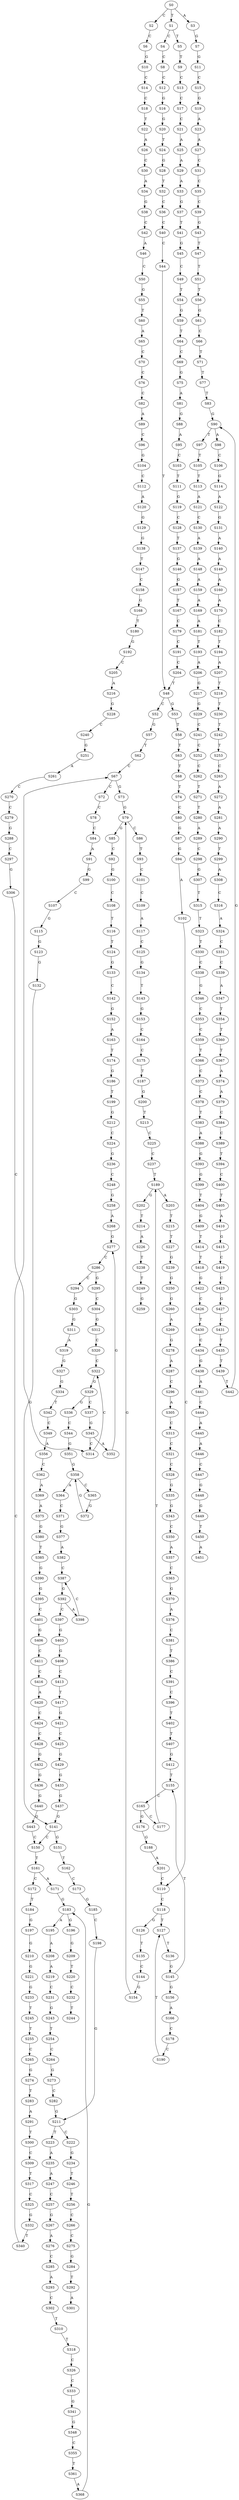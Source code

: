 strict digraph  {
	S0 -> S1 [ label = T ];
	S0 -> S2 [ label = C ];
	S0 -> S3 [ label = A ];
	S1 -> S4 [ label = C ];
	S1 -> S5 [ label = T ];
	S2 -> S6 [ label = C ];
	S3 -> S7 [ label = G ];
	S4 -> S8 [ label = C ];
	S5 -> S9 [ label = T ];
	S6 -> S10 [ label = G ];
	S7 -> S11 [ label = G ];
	S8 -> S12 [ label = C ];
	S9 -> S13 [ label = C ];
	S10 -> S14 [ label = C ];
	S11 -> S15 [ label = C ];
	S12 -> S16 [ label = G ];
	S13 -> S17 [ label = C ];
	S14 -> S18 [ label = C ];
	S15 -> S19 [ label = G ];
	S16 -> S20 [ label = G ];
	S17 -> S21 [ label = C ];
	S18 -> S22 [ label = T ];
	S19 -> S23 [ label = A ];
	S20 -> S24 [ label = T ];
	S21 -> S25 [ label = A ];
	S22 -> S26 [ label = A ];
	S23 -> S27 [ label = A ];
	S24 -> S28 [ label = G ];
	S25 -> S29 [ label = A ];
	S26 -> S30 [ label = C ];
	S27 -> S31 [ label = C ];
	S28 -> S32 [ label = T ];
	S29 -> S33 [ label = A ];
	S30 -> S34 [ label = A ];
	S31 -> S35 [ label = C ];
	S32 -> S36 [ label = C ];
	S33 -> S37 [ label = G ];
	S34 -> S38 [ label = G ];
	S35 -> S39 [ label = C ];
	S36 -> S40 [ label = C ];
	S37 -> S41 [ label = T ];
	S38 -> S42 [ label = C ];
	S39 -> S43 [ label = G ];
	S40 -> S44 [ label = C ];
	S41 -> S45 [ label = G ];
	S42 -> S46 [ label = A ];
	S43 -> S47 [ label = T ];
	S44 -> S48 [ label = T ];
	S45 -> S49 [ label = C ];
	S46 -> S50 [ label = C ];
	S47 -> S51 [ label = T ];
	S48 -> S52 [ label = C ];
	S48 -> S53 [ label = G ];
	S49 -> S54 [ label = T ];
	S50 -> S55 [ label = G ];
	S51 -> S56 [ label = T ];
	S52 -> S57 [ label = G ];
	S53 -> S58 [ label = T ];
	S54 -> S59 [ label = G ];
	S55 -> S60 [ label = T ];
	S56 -> S61 [ label = G ];
	S57 -> S62 [ label = T ];
	S58 -> S63 [ label = T ];
	S59 -> S64 [ label = T ];
	S60 -> S65 [ label = A ];
	S61 -> S66 [ label = C ];
	S62 -> S67 [ label = C ];
	S63 -> S68 [ label = T ];
	S64 -> S69 [ label = C ];
	S65 -> S70 [ label = C ];
	S66 -> S71 [ label = T ];
	S67 -> S72 [ label = C ];
	S67 -> S73 [ label = G ];
	S68 -> S74 [ label = T ];
	S69 -> S75 [ label = G ];
	S70 -> S76 [ label = C ];
	S71 -> S77 [ label = T ];
	S72 -> S78 [ label = C ];
	S73 -> S79 [ label = G ];
	S74 -> S80 [ label = C ];
	S75 -> S81 [ label = A ];
	S76 -> S82 [ label = C ];
	S77 -> S83 [ label = T ];
	S78 -> S84 [ label = C ];
	S79 -> S85 [ label = G ];
	S79 -> S86 [ label = C ];
	S80 -> S87 [ label = G ];
	S81 -> S88 [ label = G ];
	S82 -> S89 [ label = A ];
	S83 -> S90 [ label = G ];
	S84 -> S91 [ label = A ];
	S85 -> S92 [ label = C ];
	S86 -> S93 [ label = T ];
	S87 -> S94 [ label = G ];
	S88 -> S95 [ label = A ];
	S89 -> S96 [ label = C ];
	S90 -> S97 [ label = T ];
	S90 -> S98 [ label = A ];
	S91 -> S99 [ label = G ];
	S92 -> S100 [ label = G ];
	S93 -> S101 [ label = C ];
	S94 -> S102 [ label = A ];
	S95 -> S103 [ label = C ];
	S96 -> S104 [ label = G ];
	S97 -> S105 [ label = T ];
	S98 -> S106 [ label = C ];
	S99 -> S107 [ label = C ];
	S100 -> S108 [ label = C ];
	S101 -> S109 [ label = C ];
	S102 -> S110 [ label = C ];
	S103 -> S111 [ label = T ];
	S104 -> S112 [ label = C ];
	S105 -> S113 [ label = T ];
	S106 -> S114 [ label = G ];
	S107 -> S115 [ label = G ];
	S108 -> S116 [ label = T ];
	S109 -> S117 [ label = A ];
	S110 -> S118 [ label = C ];
	S111 -> S119 [ label = G ];
	S112 -> S120 [ label = A ];
	S113 -> S121 [ label = A ];
	S114 -> S122 [ label = A ];
	S115 -> S123 [ label = G ];
	S116 -> S124 [ label = T ];
	S117 -> S125 [ label = C ];
	S118 -> S126 [ label = G ];
	S118 -> S127 [ label = T ];
	S119 -> S128 [ label = C ];
	S120 -> S129 [ label = G ];
	S121 -> S130 [ label = C ];
	S122 -> S131 [ label = G ];
	S123 -> S132 [ label = G ];
	S124 -> S133 [ label = G ];
	S125 -> S134 [ label = G ];
	S126 -> S135 [ label = T ];
	S127 -> S136 [ label = T ];
	S128 -> S137 [ label = T ];
	S129 -> S138 [ label = G ];
	S130 -> S139 [ label = A ];
	S131 -> S140 [ label = A ];
	S132 -> S141 [ label = G ];
	S133 -> S142 [ label = C ];
	S134 -> S143 [ label = T ];
	S135 -> S144 [ label = C ];
	S136 -> S145 [ label = G ];
	S137 -> S146 [ label = G ];
	S138 -> S147 [ label = T ];
	S139 -> S148 [ label = A ];
	S140 -> S149 [ label = A ];
	S141 -> S150 [ label = C ];
	S141 -> S151 [ label = G ];
	S142 -> S152 [ label = G ];
	S143 -> S153 [ label = G ];
	S144 -> S154 [ label = G ];
	S145 -> S155 [ label = T ];
	S145 -> S156 [ label = G ];
	S146 -> S157 [ label = G ];
	S147 -> S158 [ label = C ];
	S148 -> S159 [ label = A ];
	S149 -> S160 [ label = A ];
	S150 -> S161 [ label = T ];
	S151 -> S162 [ label = T ];
	S152 -> S163 [ label = A ];
	S153 -> S164 [ label = C ];
	S154 -> S79 [ label = G ];
	S155 -> S165 [ label = C ];
	S156 -> S166 [ label = A ];
	S157 -> S167 [ label = T ];
	S158 -> S168 [ label = G ];
	S159 -> S169 [ label = A ];
	S160 -> S170 [ label = A ];
	S161 -> S171 [ label = A ];
	S161 -> S172 [ label = C ];
	S162 -> S173 [ label = C ];
	S163 -> S174 [ label = T ];
	S164 -> S175 [ label = C ];
	S165 -> S176 [ label = G ];
	S165 -> S177 [ label = C ];
	S166 -> S178 [ label = C ];
	S167 -> S179 [ label = C ];
	S168 -> S180 [ label = T ];
	S169 -> S181 [ label = A ];
	S170 -> S182 [ label = C ];
	S171 -> S183 [ label = G ];
	S172 -> S184 [ label = T ];
	S173 -> S185 [ label = G ];
	S174 -> S186 [ label = G ];
	S175 -> S187 [ label = T ];
	S176 -> S188 [ label = G ];
	S177 -> S189 [ label = T ];
	S178 -> S190 [ label = C ];
	S179 -> S191 [ label = C ];
	S180 -> S192 [ label = G ];
	S181 -> S193 [ label = T ];
	S182 -> S194 [ label = T ];
	S183 -> S195 [ label = A ];
	S183 -> S196 [ label = G ];
	S184 -> S197 [ label = G ];
	S185 -> S198 [ label = C ];
	S186 -> S199 [ label = T ];
	S187 -> S200 [ label = G ];
	S188 -> S201 [ label = A ];
	S189 -> S202 [ label = G ];
	S189 -> S203 [ label = A ];
	S190 -> S127 [ label = T ];
	S191 -> S204 [ label = C ];
	S192 -> S205 [ label = C ];
	S193 -> S206 [ label = A ];
	S194 -> S207 [ label = A ];
	S195 -> S208 [ label = A ];
	S196 -> S209 [ label = G ];
	S197 -> S210 [ label = G ];
	S198 -> S211 [ label = G ];
	S199 -> S212 [ label = G ];
	S200 -> S213 [ label = T ];
	S201 -> S110 [ label = C ];
	S202 -> S214 [ label = T ];
	S203 -> S215 [ label = T ];
	S204 -> S48 [ label = T ];
	S205 -> S216 [ label = A ];
	S206 -> S217 [ label = G ];
	S207 -> S218 [ label = T ];
	S208 -> S219 [ label = A ];
	S209 -> S220 [ label = T ];
	S210 -> S221 [ label = G ];
	S211 -> S222 [ label = C ];
	S211 -> S223 [ label = T ];
	S212 -> S224 [ label = C ];
	S213 -> S225 [ label = C ];
	S214 -> S226 [ label = A ];
	S215 -> S227 [ label = T ];
	S216 -> S228 [ label = G ];
	S217 -> S229 [ label = G ];
	S218 -> S230 [ label = T ];
	S219 -> S231 [ label = C ];
	S220 -> S232 [ label = C ];
	S221 -> S233 [ label = G ];
	S222 -> S234 [ label = G ];
	S223 -> S235 [ label = A ];
	S224 -> S236 [ label = G ];
	S225 -> S237 [ label = C ];
	S226 -> S238 [ label = T ];
	S227 -> S239 [ label = G ];
	S228 -> S240 [ label = C ];
	S229 -> S241 [ label = C ];
	S230 -> S242 [ label = T ];
	S231 -> S243 [ label = G ];
	S232 -> S244 [ label = T ];
	S233 -> S245 [ label = T ];
	S234 -> S246 [ label = T ];
	S235 -> S247 [ label = A ];
	S236 -> S248 [ label = C ];
	S237 -> S189 [ label = T ];
	S238 -> S249 [ label = T ];
	S239 -> S250 [ label = G ];
	S240 -> S251 [ label = G ];
	S241 -> S252 [ label = C ];
	S242 -> S253 [ label = T ];
	S243 -> S254 [ label = T ];
	S245 -> S255 [ label = T ];
	S246 -> S256 [ label = T ];
	S247 -> S257 [ label = C ];
	S248 -> S258 [ label = G ];
	S249 -> S259 [ label = G ];
	S250 -> S260 [ label = G ];
	S251 -> S261 [ label = A ];
	S252 -> S262 [ label = C ];
	S253 -> S263 [ label = C ];
	S254 -> S264 [ label = C ];
	S255 -> S265 [ label = C ];
	S256 -> S266 [ label = C ];
	S257 -> S267 [ label = G ];
	S258 -> S268 [ label = A ];
	S260 -> S269 [ label = A ];
	S261 -> S270 [ label = C ];
	S262 -> S271 [ label = T ];
	S263 -> S272 [ label = A ];
	S264 -> S273 [ label = G ];
	S265 -> S274 [ label = G ];
	S266 -> S275 [ label = C ];
	S267 -> S276 [ label = A ];
	S268 -> S277 [ label = G ];
	S269 -> S278 [ label = G ];
	S270 -> S279 [ label = C ];
	S271 -> S280 [ label = T ];
	S272 -> S281 [ label = A ];
	S273 -> S282 [ label = C ];
	S274 -> S283 [ label = T ];
	S275 -> S284 [ label = G ];
	S276 -> S285 [ label = C ];
	S277 -> S286 [ label = C ];
	S278 -> S287 [ label = A ];
	S279 -> S288 [ label = G ];
	S280 -> S289 [ label = A ];
	S281 -> S290 [ label = A ];
	S282 -> S211 [ label = G ];
	S283 -> S291 [ label = A ];
	S284 -> S292 [ label = T ];
	S285 -> S293 [ label = A ];
	S286 -> S294 [ label = C ];
	S286 -> S295 [ label = G ];
	S287 -> S296 [ label = C ];
	S288 -> S297 [ label = C ];
	S289 -> S298 [ label = C ];
	S290 -> S299 [ label = T ];
	S291 -> S300 [ label = T ];
	S292 -> S301 [ label = A ];
	S293 -> S302 [ label = C ];
	S294 -> S303 [ label = G ];
	S295 -> S304 [ label = C ];
	S296 -> S305 [ label = A ];
	S297 -> S306 [ label = G ];
	S298 -> S307 [ label = G ];
	S299 -> S308 [ label = A ];
	S300 -> S309 [ label = C ];
	S302 -> S310 [ label = T ];
	S303 -> S311 [ label = G ];
	S304 -> S312 [ label = G ];
	S305 -> S313 [ label = C ];
	S306 -> S314 [ label = C ];
	S307 -> S315 [ label = T ];
	S308 -> S316 [ label = C ];
	S309 -> S317 [ label = T ];
	S310 -> S318 [ label = T ];
	S311 -> S319 [ label = A ];
	S312 -> S320 [ label = C ];
	S313 -> S321 [ label = C ];
	S314 -> S322 [ label = C ];
	S315 -> S323 [ label = T ];
	S316 -> S324 [ label = A ];
	S317 -> S325 [ label = C ];
	S318 -> S326 [ label = C ];
	S319 -> S327 [ label = G ];
	S320 -> S322 [ label = C ];
	S321 -> S328 [ label = C ];
	S322 -> S329 [ label = G ];
	S323 -> S330 [ label = T ];
	S324 -> S331 [ label = C ];
	S325 -> S332 [ label = G ];
	S326 -> S333 [ label = C ];
	S327 -> S334 [ label = G ];
	S328 -> S335 [ label = G ];
	S329 -> S336 [ label = G ];
	S329 -> S337 [ label = C ];
	S330 -> S338 [ label = C ];
	S331 -> S339 [ label = C ];
	S332 -> S340 [ label = T ];
	S333 -> S341 [ label = G ];
	S334 -> S342 [ label = T ];
	S335 -> S343 [ label = G ];
	S336 -> S344 [ label = C ];
	S337 -> S345 [ label = G ];
	S338 -> S346 [ label = G ];
	S339 -> S347 [ label = A ];
	S340 -> S67 [ label = C ];
	S341 -> S348 [ label = G ];
	S342 -> S349 [ label = C ];
	S343 -> S350 [ label = C ];
	S344 -> S351 [ label = G ];
	S345 -> S314 [ label = C ];
	S345 -> S352 [ label = A ];
	S346 -> S353 [ label = C ];
	S347 -> S354 [ label = T ];
	S348 -> S355 [ label = C ];
	S349 -> S356 [ label = A ];
	S350 -> S357 [ label = A ];
	S351 -> S358 [ label = G ];
	S352 -> S277 [ label = G ];
	S353 -> S359 [ label = C ];
	S354 -> S360 [ label = T ];
	S355 -> S361 [ label = T ];
	S356 -> S362 [ label = C ];
	S357 -> S363 [ label = C ];
	S358 -> S364 [ label = A ];
	S358 -> S365 [ label = C ];
	S359 -> S366 [ label = T ];
	S360 -> S367 [ label = T ];
	S361 -> S368 [ label = A ];
	S362 -> S369 [ label = A ];
	S363 -> S370 [ label = G ];
	S364 -> S371 [ label = C ];
	S365 -> S372 [ label = G ];
	S366 -> S373 [ label = C ];
	S367 -> S374 [ label = A ];
	S368 -> S183 [ label = G ];
	S369 -> S375 [ label = A ];
	S370 -> S376 [ label = A ];
	S371 -> S377 [ label = G ];
	S372 -> S358 [ label = G ];
	S373 -> S378 [ label = C ];
	S374 -> S379 [ label = A ];
	S375 -> S380 [ label = G ];
	S376 -> S381 [ label = C ];
	S377 -> S382 [ label = A ];
	S378 -> S383 [ label = T ];
	S379 -> S384 [ label = C ];
	S380 -> S385 [ label = T ];
	S381 -> S386 [ label = T ];
	S382 -> S387 [ label = C ];
	S383 -> S388 [ label = A ];
	S384 -> S389 [ label = C ];
	S385 -> S390 [ label = G ];
	S386 -> S391 [ label = C ];
	S387 -> S392 [ label = G ];
	S388 -> S393 [ label = G ];
	S389 -> S394 [ label = T ];
	S390 -> S395 [ label = G ];
	S391 -> S396 [ label = C ];
	S392 -> S397 [ label = C ];
	S392 -> S398 [ label = A ];
	S393 -> S399 [ label = G ];
	S394 -> S400 [ label = C ];
	S395 -> S401 [ label = C ];
	S396 -> S402 [ label = T ];
	S397 -> S403 [ label = G ];
	S398 -> S387 [ label = C ];
	S399 -> S404 [ label = T ];
	S400 -> S405 [ label = T ];
	S401 -> S406 [ label = G ];
	S402 -> S407 [ label = T ];
	S403 -> S408 [ label = G ];
	S404 -> S409 [ label = G ];
	S405 -> S410 [ label = A ];
	S406 -> S411 [ label = C ];
	S407 -> S412 [ label = G ];
	S408 -> S413 [ label = C ];
	S409 -> S414 [ label = T ];
	S410 -> S415 [ label = G ];
	S411 -> S416 [ label = C ];
	S412 -> S155 [ label = T ];
	S413 -> S417 [ label = T ];
	S414 -> S418 [ label = T ];
	S415 -> S419 [ label = C ];
	S416 -> S420 [ label = A ];
	S417 -> S421 [ label = G ];
	S418 -> S422 [ label = G ];
	S419 -> S423 [ label = C ];
	S420 -> S424 [ label = C ];
	S421 -> S425 [ label = C ];
	S422 -> S426 [ label = C ];
	S423 -> S427 [ label = G ];
	S424 -> S428 [ label = C ];
	S425 -> S429 [ label = G ];
	S426 -> S430 [ label = T ];
	S427 -> S431 [ label = C ];
	S428 -> S432 [ label = G ];
	S429 -> S433 [ label = G ];
	S430 -> S434 [ label = C ];
	S431 -> S435 [ label = T ];
	S432 -> S436 [ label = G ];
	S433 -> S437 [ label = G ];
	S434 -> S438 [ label = G ];
	S435 -> S439 [ label = T ];
	S436 -> S440 [ label = G ];
	S437 -> S141 [ label = G ];
	S438 -> S441 [ label = A ];
	S439 -> S442 [ label = T ];
	S440 -> S443 [ label = G ];
	S441 -> S444 [ label = C ];
	S442 -> S90 [ label = G ];
	S443 -> S150 [ label = C ];
	S444 -> S445 [ label = A ];
	S445 -> S446 [ label = A ];
	S446 -> S447 [ label = C ];
	S447 -> S448 [ label = G ];
	S448 -> S449 [ label = G ];
	S449 -> S450 [ label = T ];
	S450 -> S451 [ label = A ];
}
